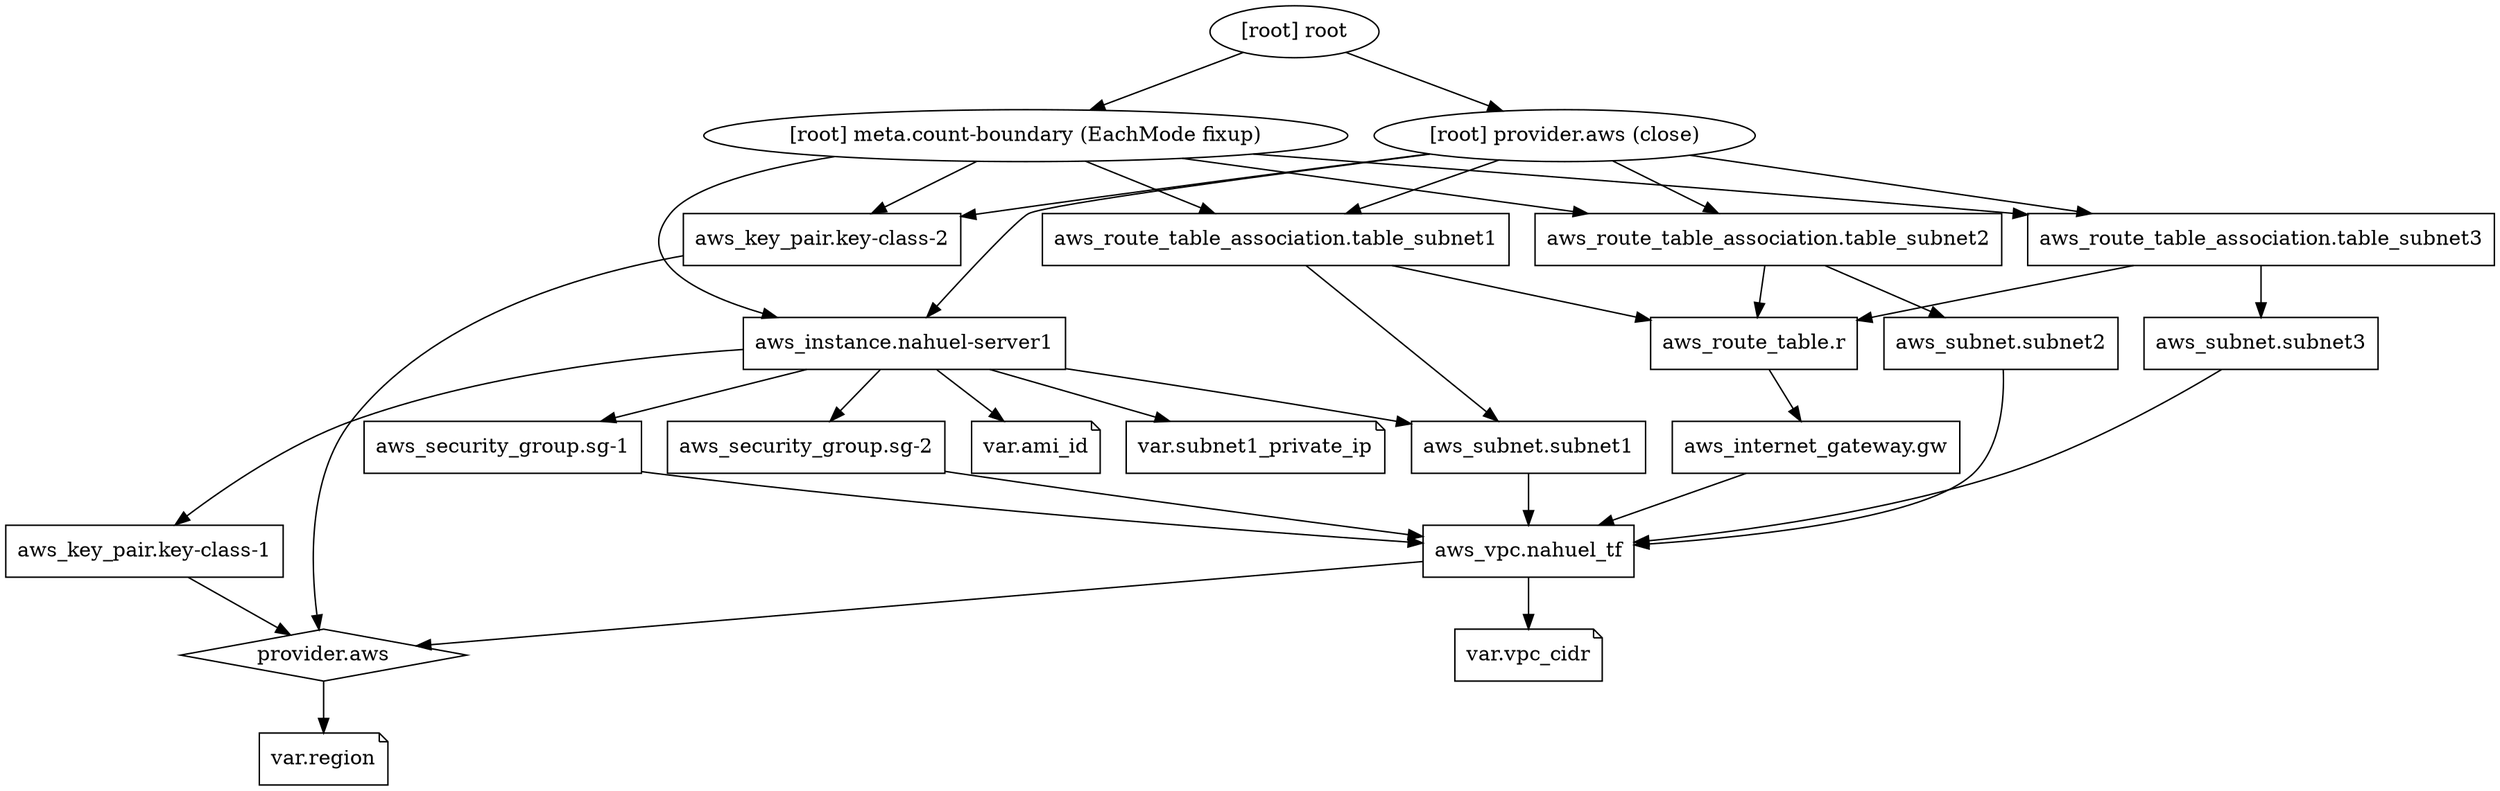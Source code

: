 digraph {
	compound = "true"
	newrank = "true"
	subgraph "root" {
		"[root] aws_instance.nahuel-server1" [label = "aws_instance.nahuel-server1", shape = "box"]
		"[root] aws_internet_gateway.gw" [label = "aws_internet_gateway.gw", shape = "box"]
		"[root] aws_key_pair.key-class-1" [label = "aws_key_pair.key-class-1", shape = "box"]
		"[root] aws_key_pair.key-class-2" [label = "aws_key_pair.key-class-2", shape = "box"]
		"[root] aws_route_table.r" [label = "aws_route_table.r", shape = "box"]
		"[root] aws_route_table_association.table_subnet1" [label = "aws_route_table_association.table_subnet1", shape = "box"]
		"[root] aws_route_table_association.table_subnet2" [label = "aws_route_table_association.table_subnet2", shape = "box"]
		"[root] aws_route_table_association.table_subnet3" [label = "aws_route_table_association.table_subnet3", shape = "box"]
		"[root] aws_security_group.sg-1" [label = "aws_security_group.sg-1", shape = "box"]
		"[root] aws_security_group.sg-2" [label = "aws_security_group.sg-2", shape = "box"]
		"[root] aws_subnet.subnet1" [label = "aws_subnet.subnet1", shape = "box"]
		"[root] aws_subnet.subnet2" [label = "aws_subnet.subnet2", shape = "box"]
		"[root] aws_subnet.subnet3" [label = "aws_subnet.subnet3", shape = "box"]
		"[root] aws_vpc.nahuel_tf" [label = "aws_vpc.nahuel_tf", shape = "box"]
		"[root] provider.aws" [label = "provider.aws", shape = "diamond"]
		"[root] var.ami_id" [label = "var.ami_id", shape = "note"]
		"[root] var.region" [label = "var.region", shape = "note"]
		"[root] var.subnet1_private_ip" [label = "var.subnet1_private_ip", shape = "note"]
		"[root] var.vpc_cidr" [label = "var.vpc_cidr", shape = "note"]
		"[root] aws_instance.nahuel-server1" -> "[root] aws_key_pair.key-class-1"
		"[root] aws_instance.nahuel-server1" -> "[root] aws_security_group.sg-1"
		"[root] aws_instance.nahuel-server1" -> "[root] aws_security_group.sg-2"
		"[root] aws_instance.nahuel-server1" -> "[root] aws_subnet.subnet1"
		"[root] aws_instance.nahuel-server1" -> "[root] var.ami_id"
		"[root] aws_instance.nahuel-server1" -> "[root] var.subnet1_private_ip"
		"[root] aws_internet_gateway.gw" -> "[root] aws_vpc.nahuel_tf"
		"[root] aws_key_pair.key-class-1" -> "[root] provider.aws"
		"[root] aws_key_pair.key-class-2" -> "[root] provider.aws"
		"[root] aws_route_table.r" -> "[root] aws_internet_gateway.gw"
		"[root] aws_route_table_association.table_subnet1" -> "[root] aws_route_table.r"
		"[root] aws_route_table_association.table_subnet1" -> "[root] aws_subnet.subnet1"
		"[root] aws_route_table_association.table_subnet2" -> "[root] aws_route_table.r"
		"[root] aws_route_table_association.table_subnet2" -> "[root] aws_subnet.subnet2"
		"[root] aws_route_table_association.table_subnet3" -> "[root] aws_route_table.r"
		"[root] aws_route_table_association.table_subnet3" -> "[root] aws_subnet.subnet3"
		"[root] aws_security_group.sg-1" -> "[root] aws_vpc.nahuel_tf"
		"[root] aws_security_group.sg-2" -> "[root] aws_vpc.nahuel_tf"
		"[root] aws_subnet.subnet1" -> "[root] aws_vpc.nahuel_tf"
		"[root] aws_subnet.subnet2" -> "[root] aws_vpc.nahuel_tf"
		"[root] aws_subnet.subnet3" -> "[root] aws_vpc.nahuel_tf"
		"[root] aws_vpc.nahuel_tf" -> "[root] provider.aws"
		"[root] aws_vpc.nahuel_tf" -> "[root] var.vpc_cidr"
		"[root] meta.count-boundary (EachMode fixup)" -> "[root] aws_instance.nahuel-server1"
		"[root] meta.count-boundary (EachMode fixup)" -> "[root] aws_key_pair.key-class-2"
		"[root] meta.count-boundary (EachMode fixup)" -> "[root] aws_route_table_association.table_subnet1"
		"[root] meta.count-boundary (EachMode fixup)" -> "[root] aws_route_table_association.table_subnet2"
		"[root] meta.count-boundary (EachMode fixup)" -> "[root] aws_route_table_association.table_subnet3"
		"[root] provider.aws (close)" -> "[root] aws_instance.nahuel-server1"
		"[root] provider.aws (close)" -> "[root] aws_key_pair.key-class-2"
		"[root] provider.aws (close)" -> "[root] aws_route_table_association.table_subnet1"
		"[root] provider.aws (close)" -> "[root] aws_route_table_association.table_subnet2"
		"[root] provider.aws (close)" -> "[root] aws_route_table_association.table_subnet3"
		"[root] provider.aws" -> "[root] var.region"
		"[root] root" -> "[root] meta.count-boundary (EachMode fixup)"
		"[root] root" -> "[root] provider.aws (close)"
	}
}

